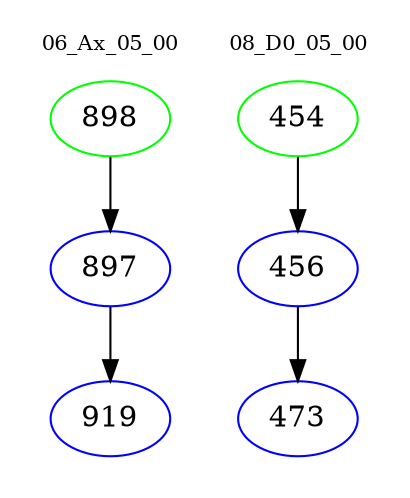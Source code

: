 digraph{
subgraph cluster_0 {
color = white
label = "06_Ax_05_00";
fontsize=10;
T0_898 [label="898", color="green"]
T0_898 -> T0_897 [color="black"]
T0_897 [label="897", color="blue"]
T0_897 -> T0_919 [color="black"]
T0_919 [label="919", color="blue"]
}
subgraph cluster_1 {
color = white
label = "08_D0_05_00";
fontsize=10;
T1_454 [label="454", color="green"]
T1_454 -> T1_456 [color="black"]
T1_456 [label="456", color="blue"]
T1_456 -> T1_473 [color="black"]
T1_473 [label="473", color="blue"]
}
}
